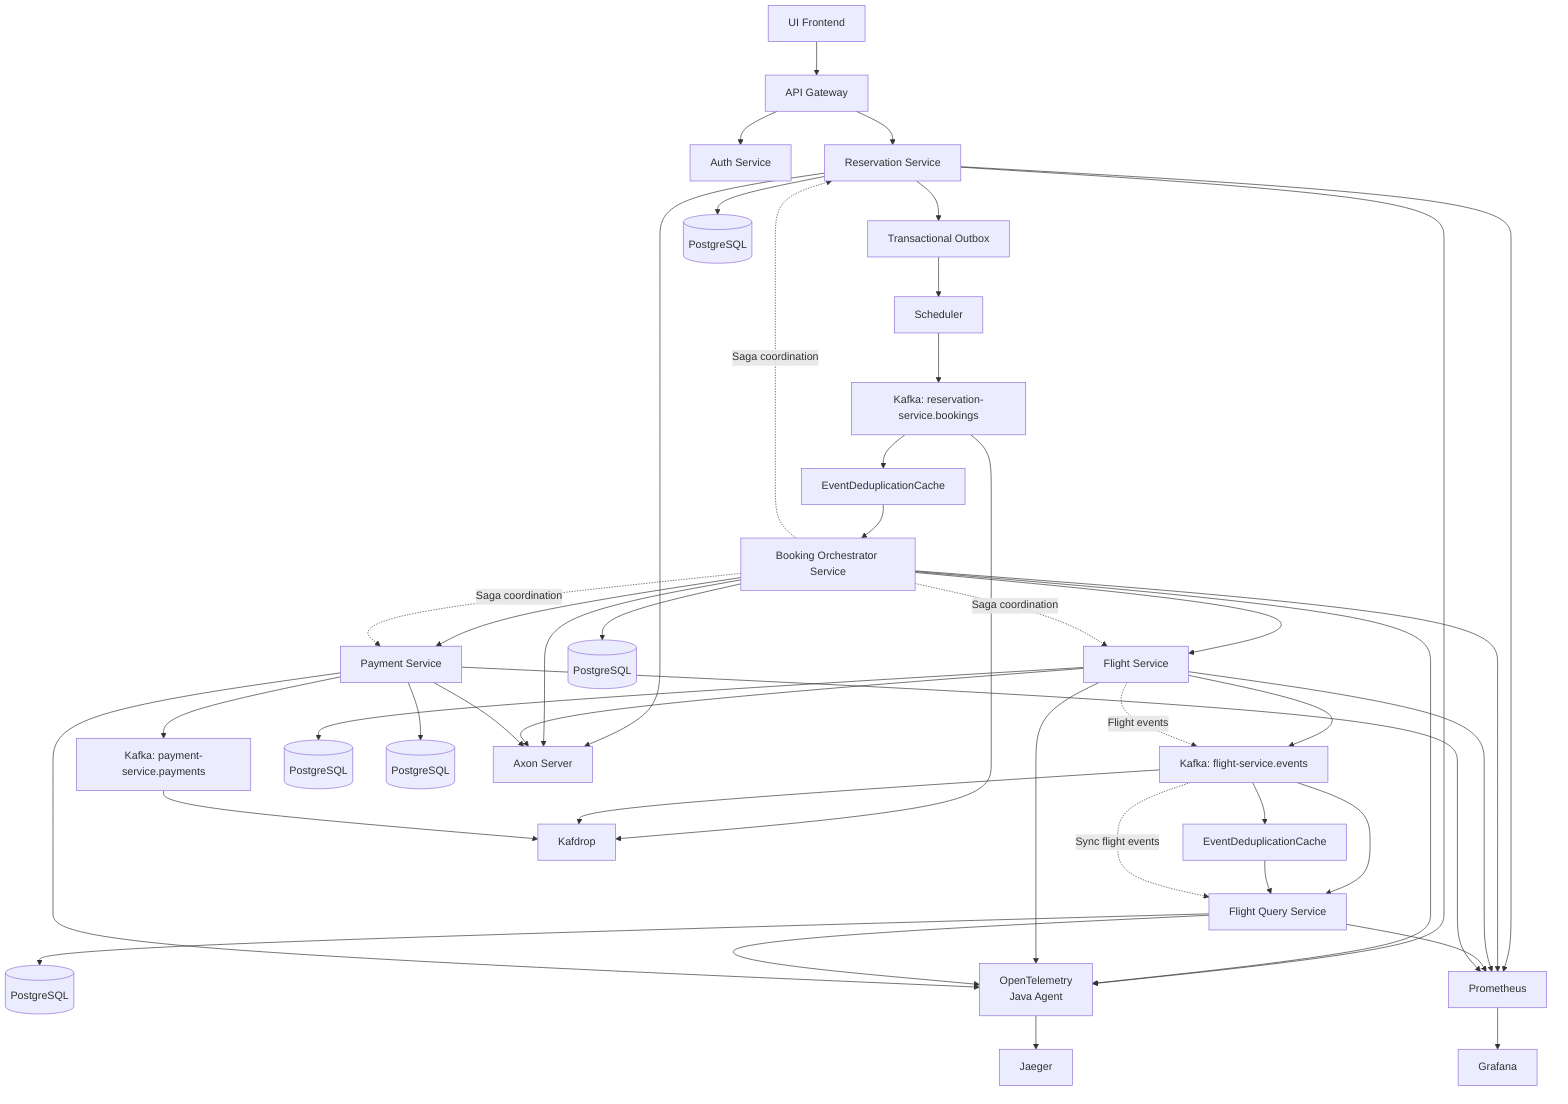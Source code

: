 graph TD
UI[UI Frontend] --> GW[API Gateway]

GW --> AUTH[Auth Service]
GW --> RES[Reservation Service]

RES --> TOB[Transactional Outbox]
TOB --> SCH[Scheduler]
SCH --> KAFKA_RES_TOPIC[Kafka: reservation-service.bookings]

KAFKA_RES_TOPIC --> EDC1[EventDeduplicationCache]
EDC1 --> ORC[Booking Orchestrator Service]

ORC --> FLIGHT[Flight Service]
ORC --> PAY[Payment Service]

FLIGHT --> KAFKA_FLIGHT_TOPIC[Kafka: flight-service.events]
KAFKA_FLIGHT_TOPIC --> FQ[Flight Query Service]

KAFKA_FLIGHT_TOPIC --> EDC2[EventDeduplicationCache]
EDC2 --> FQ

PAY --> KAFKA_PAYMENT_TOPIC[Kafka: payment-service.payments]

%% Databases
RES --> PGRES[(PostgreSQL)]
ORC --> PGBOOK[(PostgreSQL)]
FLIGHT --> PGFLIGHT[(PostgreSQL)]
FQ --> PGQUERY[(PostgreSQL)]
PAY --> PGPAY[(PostgreSQL)]

%% Axon Server
RES --> AXON[Axon Server]
ORC --> AXON
FLIGHT --> AXON
PAY --> AXON

%% Tracing
RES --> OTEL[OpenTelemetry<br/>Java Agent]
ORC --> OTEL
FLIGHT --> OTEL
FQ --> OTEL
PAY --> OTEL

%% Monitoring
RES --> PROM[Prometheus]
ORC --> PROM
FLIGHT --> PROM
FQ --> PROM
PAY --> PROM
PROM --> GRAF[Grafana]

OTEL --> JAEGER[Jaeger]

%% Kafka UI
KAFKA_RES_TOPIC     --> KAFDROP[Kafdrop]
KAFKA_FLIGHT_TOPIC  --> KAFDROP
KAFKA_PAYMENT_TOPIC --> KAFDROP

%% Saga Pattern
ORC -.->|Saga coordination| FLIGHT
ORC -.->|Saga coordination| PAY
ORC -.->|Saga coordination| RES

%% Event Flow
FLIGHT -.->|Flight events| KAFKA_FLIGHT_TOPIC
KAFKA_FLIGHT_TOPIC -.->|Sync flight events| FQ